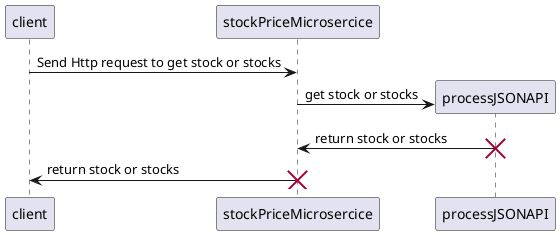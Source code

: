 @startuml

client -> stockPriceMicrosercice: Send Http request to get stock or stocks
create processJSONAPI
stockPriceMicrosercice -> processJSONAPI : get stock or stocks
processJSONAPI -> stockPriceMicrosercice : return stock or stocks
destroy processJSONAPI
client <- stockPriceMicrosercice : return stock or stocks
destroy stockPriceMicrosercice

@enduml